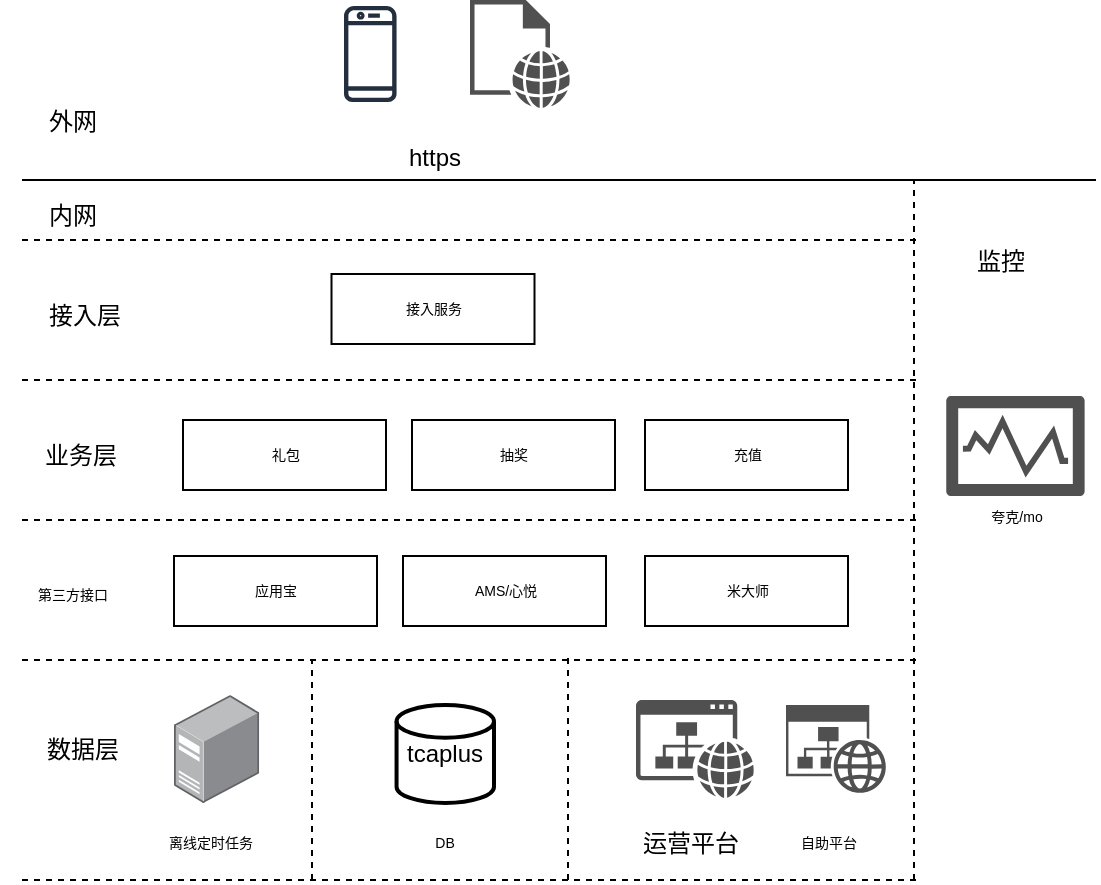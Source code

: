 <mxfile version="12.9.13" type="github" pages="3">
  <diagram id="uAGHqdR6yBH4FR-mvTkx" name="Page-1">
    <mxGraphModel dx="1422" dy="794" grid="0" gridSize="10" guides="1" tooltips="1" connect="1" arrows="1" fold="1" page="1" pageScale="1" pageWidth="827" pageHeight="1169" math="0" shadow="0">
      <root>
        <mxCell id="0" />
        <mxCell id="1" parent="0" />
        <mxCell id="ln6D1jQKS10jne8EITAd-1" value="" style="endArrow=none;html=1;" parent="1" edge="1">
          <mxGeometry width="50" height="50" relative="1" as="geometry">
            <mxPoint x="150" y="200" as="sourcePoint" />
            <mxPoint x="687" y="200" as="targetPoint" />
          </mxGeometry>
        </mxCell>
        <mxCell id="ln6D1jQKS10jne8EITAd-2" value="" style="outlineConnect=0;fontColor=#232F3E;gradientColor=none;fillColor=#232F3E;strokeColor=none;dashed=0;verticalLabelPosition=bottom;verticalAlign=top;align=center;html=1;fontSize=12;fontStyle=0;aspect=fixed;pointerEvents=1;shape=mxgraph.aws4.mobile_client;" parent="1" vertex="1">
          <mxGeometry x="311" y="112" width="26.28" height="50" as="geometry" />
        </mxCell>
        <mxCell id="ln6D1jQKS10jne8EITAd-3" value="" style="pointerEvents=1;shadow=0;dashed=0;html=1;strokeColor=none;fillColor=#505050;labelPosition=center;verticalLabelPosition=bottom;verticalAlign=top;outlineConnect=0;align=center;shape=mxgraph.office.concepts.web_page;" parent="1" vertex="1">
          <mxGeometry x="374" y="110" width="50" height="54" as="geometry" />
        </mxCell>
        <mxCell id="ln6D1jQKS10jne8EITAd-4" value="外网" style="text;html=1;align=center;verticalAlign=middle;resizable=0;points=[];autosize=1;" parent="1" vertex="1">
          <mxGeometry x="158" y="162" width="34" height="18" as="geometry" />
        </mxCell>
        <mxCell id="ln6D1jQKS10jne8EITAd-7" value="内网" style="text;html=1;align=center;verticalAlign=middle;resizable=0;points=[];autosize=1;" parent="1" vertex="1">
          <mxGeometry x="158" y="209" width="34" height="18" as="geometry" />
        </mxCell>
        <mxCell id="ln6D1jQKS10jne8EITAd-9" value="https" style="text;html=1;align=center;verticalAlign=middle;resizable=0;points=[];autosize=1;" parent="1" vertex="1">
          <mxGeometry x="337.5" y="180" width="36" height="18" as="geometry" />
        </mxCell>
        <mxCell id="ln6D1jQKS10jne8EITAd-11" value="接入层" style="text;html=1;align=center;verticalAlign=middle;resizable=0;points=[];autosize=1;" parent="1" vertex="1">
          <mxGeometry x="158" y="259" width="46" height="18" as="geometry" />
        </mxCell>
        <mxCell id="ln6D1jQKS10jne8EITAd-14" value="" style="endArrow=none;dashed=1;html=1;" parent="1" edge="1">
          <mxGeometry width="50" height="50" relative="1" as="geometry">
            <mxPoint x="150" y="300" as="sourcePoint" />
            <mxPoint x="600" y="300" as="targetPoint" />
          </mxGeometry>
        </mxCell>
        <mxCell id="ln6D1jQKS10jne8EITAd-15" value="" style="endArrow=none;dashed=1;html=1;" parent="1" edge="1">
          <mxGeometry width="50" height="50" relative="1" as="geometry">
            <mxPoint x="150" y="230" as="sourcePoint" />
            <mxPoint x="600" y="230" as="targetPoint" />
          </mxGeometry>
        </mxCell>
        <mxCell id="ln6D1jQKS10jne8EITAd-16" value="业务层" style="text;html=1;align=center;verticalAlign=middle;resizable=0;points=[];autosize=1;" parent="1" vertex="1">
          <mxGeometry x="156" y="328.5" width="46" height="18" as="geometry" />
        </mxCell>
        <mxCell id="ln6D1jQKS10jne8EITAd-22" value="数据层" style="text;html=1;align=center;verticalAlign=middle;resizable=0;points=[];autosize=1;" parent="1" vertex="1">
          <mxGeometry x="157" y="475.5" width="46" height="18" as="geometry" />
        </mxCell>
        <mxCell id="ln6D1jQKS10jne8EITAd-25" value="tcaplus" style="strokeWidth=2;html=1;shape=mxgraph.flowchart.database;whiteSpace=wrap;" parent="1" vertex="1">
          <mxGeometry x="337.28" y="462.5" width="48.72" height="49" as="geometry" />
        </mxCell>
        <mxCell id="ln6D1jQKS10jne8EITAd-27" value="" style="endArrow=none;dashed=1;html=1;" parent="1" edge="1">
          <mxGeometry width="50" height="50" relative="1" as="geometry">
            <mxPoint x="423" y="550" as="sourcePoint" />
            <mxPoint x="423" y="439" as="targetPoint" />
          </mxGeometry>
        </mxCell>
        <mxCell id="ln6D1jQKS10jne8EITAd-28" value="" style="pointerEvents=1;shadow=0;dashed=0;html=1;strokeColor=none;fillColor=#505050;labelPosition=center;verticalLabelPosition=bottom;verticalAlign=top;outlineConnect=0;align=center;shape=mxgraph.office.concepts.website;" parent="1" vertex="1">
          <mxGeometry x="457" y="460" width="59" height="49" as="geometry" />
        </mxCell>
        <mxCell id="ln6D1jQKS10jne8EITAd-29" value="运营平台" style="text;html=1;align=center;verticalAlign=middle;resizable=0;points=[];autosize=1;" parent="1" vertex="1">
          <mxGeometry x="455" y="523" width="58" height="18" as="geometry" />
        </mxCell>
        <mxCell id="ln6D1jQKS10jne8EITAd-36" value="" style="endArrow=none;dashed=1;html=1;" parent="1" edge="1">
          <mxGeometry width="50" height="50" relative="1" as="geometry">
            <mxPoint x="150" y="550" as="sourcePoint" />
            <mxPoint x="600" y="550" as="targetPoint" />
          </mxGeometry>
        </mxCell>
        <mxCell id="ln6D1jQKS10jne8EITAd-37" value="" style="endArrow=none;dashed=1;html=1;" parent="1" edge="1">
          <mxGeometry width="50" height="50" relative="1" as="geometry">
            <mxPoint x="596" y="550" as="sourcePoint" />
            <mxPoint x="596" y="200" as="targetPoint" />
          </mxGeometry>
        </mxCell>
        <mxCell id="ln6D1jQKS10jne8EITAd-38" value="监控" style="text;html=1;align=center;verticalAlign=middle;resizable=0;points=[];autosize=1;" parent="1" vertex="1">
          <mxGeometry x="622" y="232" width="34" height="18" as="geometry" />
        </mxCell>
        <mxCell id="ln6D1jQKS10jne8EITAd-39" value="夸克/mo" style="aspect=fixed;pointerEvents=1;shadow=0;dashed=0;html=1;strokeColor=none;labelPosition=center;verticalLabelPosition=bottom;verticalAlign=top;align=center;fillColor=#505050;shape=mxgraph.mscae.enterprise.performance_monitor;fontSize=7;" parent="1" vertex="1">
          <mxGeometry x="612" y="308" width="69.44" height="50" as="geometry" />
        </mxCell>
        <mxCell id="1myBJ8rJOCvfeBRTNlOO-1" value="" style="endArrow=none;dashed=1;html=1;" parent="1" edge="1">
          <mxGeometry width="50" height="50" relative="1" as="geometry">
            <mxPoint x="295" y="550" as="sourcePoint" />
            <mxPoint x="295" y="440" as="targetPoint" />
          </mxGeometry>
        </mxCell>
        <mxCell id="8TDgDvUjmPwG_3j7K9Ps-2" value="" style="points=[];aspect=fixed;html=1;align=center;shadow=0;dashed=0;image;image=img/lib/allied_telesis/computer_and_terminals/Server_Desktop.svg;strokeColor=#000000;fillColor=#FFFFFF;fontSize=7;" parent="1" vertex="1">
          <mxGeometry x="226" y="457.5" width="42.6" height="54" as="geometry" />
        </mxCell>
        <mxCell id="8TDgDvUjmPwG_3j7K9Ps-4" value="离线定时任务" style="text;html=1;align=center;verticalAlign=middle;resizable=0;points=[];autosize=1;fontSize=7;" parent="1" vertex="1">
          <mxGeometry x="203" y="526" width="82" height="12" as="geometry" />
        </mxCell>
        <mxCell id="uD09l1bMyOzCBjQLLHqf-1" value="" style="endArrow=none;dashed=1;html=1;" parent="1" edge="1">
          <mxGeometry width="50" height="50" relative="1" as="geometry">
            <mxPoint x="150" y="440" as="sourcePoint" />
            <mxPoint x="600" y="440" as="targetPoint" />
          </mxGeometry>
        </mxCell>
        <mxCell id="_ajbSfKd2w9EbYuYvKKn-1" value="接入服务" style="rounded=0;whiteSpace=wrap;html=1;strokeColor=#000000;fillColor=#FFFFFF;fontSize=7;" parent="1" vertex="1">
          <mxGeometry x="304.75" y="247" width="101.5" height="35" as="geometry" />
        </mxCell>
        <mxCell id="_ajbSfKd2w9EbYuYvKKn-2" value="礼包" style="rounded=0;whiteSpace=wrap;html=1;strokeColor=#000000;fillColor=#FFFFFF;fontSize=7;" parent="1" vertex="1">
          <mxGeometry x="230.5" y="320" width="101.5" height="35" as="geometry" />
        </mxCell>
        <mxCell id="_ajbSfKd2w9EbYuYvKKn-3" value="充值" style="rounded=0;whiteSpace=wrap;html=1;strokeColor=#000000;fillColor=#FFFFFF;fontSize=7;" parent="1" vertex="1">
          <mxGeometry x="461.5" y="320" width="101.5" height="35" as="geometry" />
        </mxCell>
        <mxCell id="_ajbSfKd2w9EbYuYvKKn-4" value="抽奖" style="rounded=0;whiteSpace=wrap;html=1;strokeColor=#000000;fillColor=#FFFFFF;fontSize=7;" parent="1" vertex="1">
          <mxGeometry x="345" y="320" width="101.5" height="35" as="geometry" />
        </mxCell>
        <mxCell id="_ajbSfKd2w9EbYuYvKKn-5" value="应用宝" style="rounded=0;whiteSpace=wrap;html=1;strokeColor=#000000;fillColor=#FFFFFF;fontSize=7;" parent="1" vertex="1">
          <mxGeometry x="226" y="388" width="101.5" height="35" as="geometry" />
        </mxCell>
        <mxCell id="_ajbSfKd2w9EbYuYvKKn-6" value="AMS/心悦" style="rounded=0;whiteSpace=wrap;html=1;strokeColor=#000000;fillColor=#FFFFFF;fontSize=7;" parent="1" vertex="1">
          <mxGeometry x="340.5" y="388" width="101.5" height="35" as="geometry" />
        </mxCell>
        <mxCell id="_ajbSfKd2w9EbYuYvKKn-7" value="米大师" style="rounded=0;whiteSpace=wrap;html=1;strokeColor=#000000;fillColor=#FFFFFF;fontSize=7;" parent="1" vertex="1">
          <mxGeometry x="461.5" y="388" width="101.5" height="35" as="geometry" />
        </mxCell>
        <mxCell id="_ajbSfKd2w9EbYuYvKKn-8" value="第三方接口" style="text;html=1;align=center;verticalAlign=middle;resizable=0;points=[];autosize=1;fontSize=7;" parent="1" vertex="1">
          <mxGeometry x="139.5" y="402" width="70" height="12" as="geometry" />
        </mxCell>
        <mxCell id="_ajbSfKd2w9EbYuYvKKn-9" value="" style="endArrow=none;dashed=1;html=1;" parent="1" edge="1">
          <mxGeometry width="50" height="50" relative="1" as="geometry">
            <mxPoint x="150" y="370" as="sourcePoint" />
            <mxPoint x="600" y="370" as="targetPoint" />
          </mxGeometry>
        </mxCell>
        <mxCell id="NtS5UzKV2-8aSRadh5cR-1" value="" style="aspect=fixed;pointerEvents=1;shadow=0;dashed=0;html=1;strokeColor=none;labelPosition=center;verticalLabelPosition=bottom;verticalAlign=top;align=center;shape=mxgraph.mscae.enterprise.website_generic;fillColor=#505050;fontSize=7;" parent="1" vertex="1">
          <mxGeometry x="532" y="462.5" width="50" height="44" as="geometry" />
        </mxCell>
        <mxCell id="NtS5UzKV2-8aSRadh5cR-2" value="自助平台" style="text;html=1;align=center;verticalAlign=middle;resizable=0;points=[];autosize=1;fontSize=7;" parent="1" vertex="1">
          <mxGeometry x="524" y="526" width="58" height="12" as="geometry" />
        </mxCell>
        <mxCell id="NtS5UzKV2-8aSRadh5cR-3" value="DB" style="text;html=1;align=center;verticalAlign=middle;resizable=0;points=[];autosize=1;fontSize=7;" parent="1" vertex="1">
          <mxGeometry x="347" y="526" width="27" height="12" as="geometry" />
        </mxCell>
      </root>
    </mxGraphModel>
  </diagram>
  <diagram id="mMejQ5vSOBC527m8lbAT" name="Page-2">
    <mxGraphModel dx="1422" dy="794" grid="0" gridSize="10" guides="1" tooltips="1" connect="1" arrows="1" fold="1" page="1" pageScale="1" pageWidth="827" pageHeight="1169" math="0" shadow="0">
      <root>
        <mxCell id="6dDkUr7TiwL2FOEABFFe-0" />
        <mxCell id="6dDkUr7TiwL2FOEABFFe-1" parent="6dDkUr7TiwL2FOEABFFe-0" />
        <mxCell id="6kBrHfTqFUpDmSiz5ydv-13" style="edgeStyle=orthogonalEdgeStyle;rounded=0;orthogonalLoop=1;jettySize=auto;html=1;fontSize=7;" parent="6dDkUr7TiwL2FOEABFFe-1" source="CgSU6Xoaf8ozULh6oIoy-0" target="6kBrHfTqFUpDmSiz5ydv-10" edge="1">
          <mxGeometry relative="1" as="geometry" />
        </mxCell>
        <mxCell id="CgSU6Xoaf8ozULh6oIoy-0" value="" style="pointerEvents=1;shadow=0;dashed=0;html=1;strokeColor=none;fillColor=#505050;labelPosition=center;verticalLabelPosition=bottom;verticalAlign=top;outlineConnect=0;align=center;shape=mxgraph.office.concepts.web_page;" parent="6dDkUr7TiwL2FOEABFFe-1" vertex="1">
          <mxGeometry x="388.36" y="101" width="50" height="54" as="geometry" />
        </mxCell>
        <mxCell id="gDBNp-k2t2mQQm4Rj_xC-1" style="edgeStyle=orthogonalEdgeStyle;rounded=0;orthogonalLoop=1;jettySize=auto;html=1;entryX=0.5;entryY=0;entryDx=0;entryDy=0;entryPerimeter=0;fontSize=7;" parent="6dDkUr7TiwL2FOEABFFe-1" source="1Rci9zAW9OrsI7YWHqRy-1" target="gDBNp-k2t2mQQm4Rj_xC-0" edge="1">
          <mxGeometry relative="1" as="geometry" />
        </mxCell>
        <mxCell id="1Rci9zAW9OrsI7YWHqRy-1" value="" style="rounded=0;whiteSpace=wrap;html=1;strokeColor=#000000;fillColor=#FFFFFF;fontSize=7;" parent="6dDkUr7TiwL2FOEABFFe-1" vertex="1">
          <mxGeometry x="187" y="310" width="453" height="88" as="geometry" />
        </mxCell>
        <mxCell id="6kBrHfTqFUpDmSiz5ydv-7" style="edgeStyle=orthogonalEdgeStyle;rounded=0;orthogonalLoop=1;jettySize=auto;html=1;fontSize=7;" parent="6dDkUr7TiwL2FOEABFFe-1" source="6kBrHfTqFUpDmSiz5ydv-0" target="6kBrHfTqFUpDmSiz5ydv-2" edge="1">
          <mxGeometry relative="1" as="geometry" />
        </mxCell>
        <mxCell id="6kBrHfTqFUpDmSiz5ydv-0" value="" style="points=[];aspect=fixed;html=1;align=center;shadow=0;dashed=0;image;image=img/lib/allied_telesis/computer_and_terminals/Server_Desktop.svg;strokeColor=#000000;fillColor=#FFFFFF;fontSize=7;" parent="6dDkUr7TiwL2FOEABFFe-1" vertex="1">
          <mxGeometry x="322" y="324" width="42.6" height="54" as="geometry" />
        </mxCell>
        <mxCell id="6kBrHfTqFUpDmSiz5ydv-8" style="edgeStyle=orthogonalEdgeStyle;rounded=0;orthogonalLoop=1;jettySize=auto;html=1;fontSize=7;" parent="6dDkUr7TiwL2FOEABFFe-1" source="6kBrHfTqFUpDmSiz5ydv-2" target="6kBrHfTqFUpDmSiz5ydv-0" edge="1">
          <mxGeometry relative="1" as="geometry" />
        </mxCell>
        <mxCell id="6kBrHfTqFUpDmSiz5ydv-2" value="" style="points=[];aspect=fixed;html=1;align=center;shadow=0;dashed=0;image;image=img/lib/allied_telesis/computer_and_terminals/Server_Desktop.svg;strokeColor=#000000;fillColor=#FFFFFF;fontSize=7;" parent="6dDkUr7TiwL2FOEABFFe-1" vertex="1">
          <mxGeometry x="489" y="324" width="42.6" height="54" as="geometry" />
        </mxCell>
        <mxCell id="6kBrHfTqFUpDmSiz5ydv-4" value="http" style="text;html=1;align=center;verticalAlign=middle;resizable=0;points=[];autosize=1;fontSize=7;" parent="6dDkUr7TiwL2FOEABFFe-1" vertex="1">
          <mxGeometry x="414" y="277" width="30" height="12" as="geometry" />
        </mxCell>
        <mxCell id="6kBrHfTqFUpDmSiz5ydv-5" value="VIP" style="text;html=1;align=center;verticalAlign=middle;resizable=0;points=[];autosize=1;fontSize=7;" parent="6dDkUr7TiwL2FOEABFFe-1" vertex="1">
          <mxGeometry x="193" y="316" width="29" height="12" as="geometry" />
        </mxCell>
        <mxCell id="6kBrHfTqFUpDmSiz5ydv-9" value="LVS + keepalive" style="text;html=1;align=center;verticalAlign=middle;resizable=0;points=[];autosize=1;fontSize=7;" parent="6dDkUr7TiwL2FOEABFFe-1" vertex="1">
          <mxGeometry x="379" y="335" width="96" height="12" as="geometry" />
        </mxCell>
        <mxCell id="6kBrHfTqFUpDmSiz5ydv-14" style="edgeStyle=orthogonalEdgeStyle;rounded=0;orthogonalLoop=1;jettySize=auto;html=1;entryX=0.5;entryY=0;entryDx=0;entryDy=0;fontSize=7;" parent="6dDkUr7TiwL2FOEABFFe-1" source="6kBrHfTqFUpDmSiz5ydv-10" target="1Rci9zAW9OrsI7YWHqRy-1" edge="1">
          <mxGeometry relative="1" as="geometry" />
        </mxCell>
        <mxCell id="6kBrHfTqFUpDmSiz5ydv-10" value="" style="points=[];aspect=fixed;html=1;align=center;shadow=0;dashed=0;image;image=img/lib/allied_telesis/computer_and_terminals/Server_Desktop.svg;strokeColor=#000000;fillColor=#FFFFFF;fontSize=7;" parent="6dDkUr7TiwL2FOEABFFe-1" vertex="1">
          <mxGeometry x="392.2" y="207" width="42.6" height="54" as="geometry" />
        </mxCell>
        <mxCell id="6kBrHfTqFUpDmSiz5ydv-11" value="nginx" style="text;html=1;align=center;verticalAlign=middle;resizable=0;points=[];autosize=1;fontSize=7;" parent="6dDkUr7TiwL2FOEABFFe-1" vertex="1">
          <mxGeometry x="434.8" y="226" width="39" height="12" as="geometry" />
        </mxCell>
        <mxCell id="6kBrHfTqFUpDmSiz5ydv-15" value="http" style="text;html=1;align=center;verticalAlign=middle;resizable=0;points=[];autosize=1;fontSize=7;" parent="6dDkUr7TiwL2FOEABFFe-1" vertex="1">
          <mxGeometry x="414" y="175" width="30" height="12" as="geometry" />
        </mxCell>
        <mxCell id="6kBrHfTqFUpDmSiz5ydv-16" value="rs" style="text;html=1;align=center;verticalAlign=middle;resizable=0;points=[];autosize=1;fontSize=7;" parent="6dDkUr7TiwL2FOEABFFe-1" vertex="1">
          <mxGeometry x="293" y="348" width="20" height="12" as="geometry" />
        </mxCell>
        <mxCell id="6kBrHfTqFUpDmSiz5ydv-17" value="rs" style="text;html=1;align=center;verticalAlign=middle;resizable=0;points=[];autosize=1;fontSize=7;" parent="6dDkUr7TiwL2FOEABFFe-1" vertex="1">
          <mxGeometry x="534" y="345" width="20" height="12" as="geometry" />
        </mxCell>
        <mxCell id="gDBNp-k2t2mQQm4Rj_xC-0" value="tcaplus" style="strokeWidth=2;html=1;shape=mxgraph.flowchart.database;whiteSpace=wrap;" parent="6dDkUr7TiwL2FOEABFFe-1" vertex="1">
          <mxGeometry x="389" y="441" width="48.72" height="49" as="geometry" />
        </mxCell>
      </root>
    </mxGraphModel>
  </diagram>
  <diagram id="PAEekAYuByo75DrPK0xa" name="Page-3">
    <mxGraphModel dx="1422" dy="794" grid="0" gridSize="10" guides="1" tooltips="1" connect="1" arrows="1" fold="1" page="1" pageScale="1" pageWidth="827" pageHeight="1169" math="0" shadow="0">
      <root>
        <mxCell id="Fji3boXPdOylbTR_ThW_-0" />
        <mxCell id="Fji3boXPdOylbTR_ThW_-1" parent="Fji3boXPdOylbTR_ThW_-0" />
        <mxCell id="Fji3boXPdOylbTR_ThW_-4" value="&lt;font color=&quot;#0000ff&quot; style=&quot;font-size: 36px&quot;&gt;修炼&lt;/font&gt;" style="ellipse;whiteSpace=wrap;html=1;aspect=fixed;fontSize=7;strokeColor=#00CC66;" vertex="1" parent="Fji3boXPdOylbTR_ThW_-1">
          <mxGeometry x="221" y="181" width="108" height="108" as="geometry" />
        </mxCell>
        <mxCell id="Fji3boXPdOylbTR_ThW_-5" value="&lt;font style=&quot;font-size: 16px&quot;&gt;&lt;b&gt;提升技术广度和深度&lt;br&gt;多思、多想&lt;/b&gt;&lt;/font&gt;" style="text;html=1;align=center;verticalAlign=middle;resizable=0;points=[];autosize=1;fontSize=7;" vertex="1" parent="Fji3boXPdOylbTR_ThW_-1">
          <mxGeometry x="367" y="224" width="154" height="22" as="geometry" />
        </mxCell>
        <mxCell id="Fji3boXPdOylbTR_ThW_-6" value="&lt;font color=&quot;#0000ff&quot; style=&quot;font-size: 36px&quot;&gt;沉淀&lt;/font&gt;" style="ellipse;whiteSpace=wrap;html=1;aspect=fixed;fontSize=7;strokeColor=#CC00CC;" vertex="1" parent="Fji3boXPdOylbTR_ThW_-1">
          <mxGeometry x="221" y="326" width="108" height="108" as="geometry" />
        </mxCell>
        <mxCell id="Fji3boXPdOylbTR_ThW_-7" value="&lt;span style=&quot;font-size: 16px&quot;&gt;&lt;b&gt;提升自身影响力&lt;br&gt;&lt;/b&gt;&lt;/span&gt;&lt;b style=&quot;font-size: 16px&quot;&gt;多分享、多总结&lt;/b&gt;&lt;span style=&quot;font-size: 16px&quot;&gt;&lt;b&gt;&lt;br&gt;&lt;/b&gt;&lt;/span&gt;" style="text;html=1;align=center;verticalAlign=middle;resizable=0;points=[];autosize=1;fontSize=7;" vertex="1" parent="Fji3boXPdOylbTR_ThW_-1">
          <mxGeometry x="383" y="370" width="122" height="22" as="geometry" />
        </mxCell>
      </root>
    </mxGraphModel>
  </diagram>
</mxfile>
